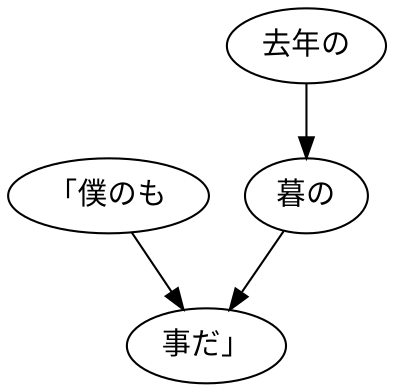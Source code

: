 digraph graph1155 {
	node0 [label="「僕のも"];
	node1 [label="去年の"];
	node2 [label="暮の"];
	node3 [label="事だ」"];
	node0 -> node3;
	node1 -> node2;
	node2 -> node3;
}
